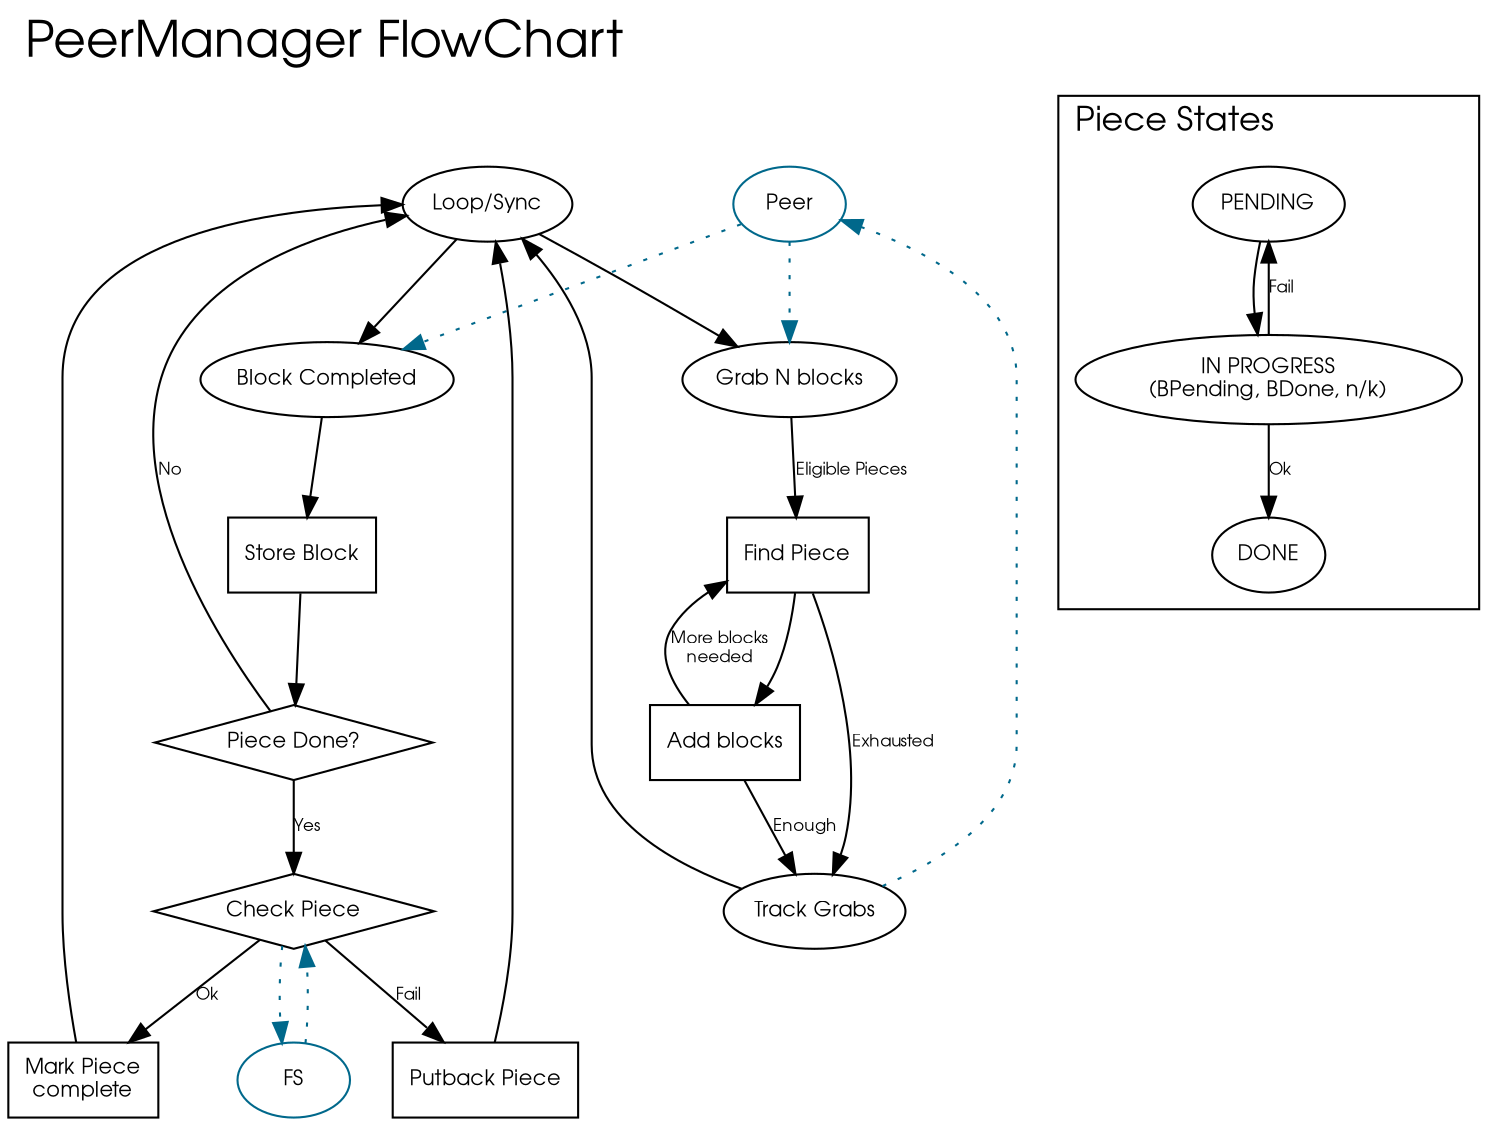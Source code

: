 digraph {
	node [fontname="URW Gothic L",fontsize=10];
	edge [fontname="URW Gothic L",fontsize=8];

	labeljust = l;
	labelloc = t;

	fontsize = 24;
	fontname="URW Gothic L";
	label = "PeerManager FlowChart";


	// External communication
	{ rank=same;
	  peer [label="Peer", shape=ellipse,color=deepskyblue4];
	  loop [label="Loop/Sync"];
        }

	fs [label="FS", shape=ellipse,color=deepskyblue4];
	fs -> checkp [style=dotted,color=deepskyblue4];
	checkp -> fs [style=dotted,color=deepskyblue4];

	// Internal state changes
	peer -> grab [style=dotted,color=deepskyblue4];
	trackb -> peer [style=dotted,color=deepskyblue4];
	peer -> blockc [style=dotted,color=deepskyblue4];

	node [shape=box];

	grab [label="Grab N blocks"];
	findp [label="Find Piece"];
	addb [label="Add blocks"];
	trackb [label="Track Grabs"];

	blockc [label="Block Completed"];
	storeb [label="Store Block"];
	pieced [label="Piece Done?", shape=diamond];
	checkp [label="Check Piece", shape=diamond];
	markc  [label="Mark Piece\ncomplete"];
	putbackp [label="Putback Piece"];

	loop -> blockc;
	blockc -> storeb;
	storeb -> pieced;
	pieced -> loop [label="No"];
	pieced -> checkp [label="Yes"];
	checkp -> markc [label="Ok"];
	markc -> loop;
	checkp -> putbackp [label="Fail"];
	putbackp -> loop;

	loop -> grab;
	grab -> findp [label="Eligible Pieces"];
	findp -> addb;
	findp -> trackb [label="Exhausted"];
	addb -> findp [label="More blocks\nneeded"];
	addb -> trackb [label="Enough"];
	trackb -> loop;

	subgraph cluster_piece_state {
		 fontsize = 16;
		 label = "Piece States";

		 node [shape=ellipse];
		 pending [label="PENDING"];
		 in_progress [label="IN PROGRESS\n(BPending, BDone, n/k)"];
		 done [label="DONE"];

		 pending -> in_progress;
		 in_progress -> pending [label="Fail"];
		 in_progress -> done [label="Ok"];

	}
}